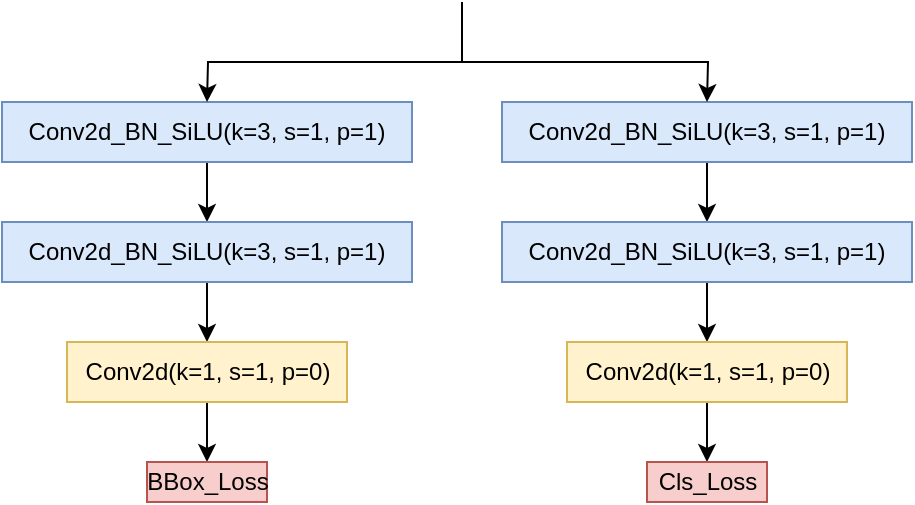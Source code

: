 <mxfile version="21.6.1" type="device">
  <diagram name="第 1 页" id="NDr2Wt75yoK7TmTYEIS4">
    <mxGraphModel dx="864" dy="516" grid="1" gridSize="10" guides="1" tooltips="1" connect="1" arrows="1" fold="1" page="1" pageScale="1" pageWidth="827" pageHeight="1169" math="1" shadow="0">
      <root>
        <mxCell id="0" />
        <mxCell id="1" parent="0" />
        <mxCell id="NzDsMOlTLsu4xsT1oQXy-13" style="edgeStyle=orthogonalEdgeStyle;rounded=0;orthogonalLoop=1;jettySize=auto;html=1;exitX=0.5;exitY=1;exitDx=0;exitDy=0;entryX=0.5;entryY=0;entryDx=0;entryDy=0;" parent="1" source="NzDsMOlTLsu4xsT1oQXy-1" target="NzDsMOlTLsu4xsT1oQXy-2" edge="1">
          <mxGeometry relative="1" as="geometry" />
        </mxCell>
        <mxCell id="NzDsMOlTLsu4xsT1oQXy-1" value="Conv2d_BN_SiLU(k=3, s=1, p=1)" style="rounded=0;whiteSpace=wrap;html=1;fillColor=#dae8fc;strokeColor=#6c8ebf;" parent="1" vertex="1">
          <mxGeometry x="220" y="220" width="205" height="30" as="geometry" />
        </mxCell>
        <mxCell id="NzDsMOlTLsu4xsT1oQXy-14" style="edgeStyle=orthogonalEdgeStyle;rounded=0;orthogonalLoop=1;jettySize=auto;html=1;exitX=0.5;exitY=1;exitDx=0;exitDy=0;entryX=0.5;entryY=0;entryDx=0;entryDy=0;" parent="1" source="NzDsMOlTLsu4xsT1oQXy-2" target="NzDsMOlTLsu4xsT1oQXy-3" edge="1">
          <mxGeometry relative="1" as="geometry" />
        </mxCell>
        <mxCell id="NzDsMOlTLsu4xsT1oQXy-2" value="Conv2d_BN_SiLU(k=3, s=1, p=1)" style="rounded=0;whiteSpace=wrap;html=1;fillColor=#dae8fc;strokeColor=#6c8ebf;" parent="1" vertex="1">
          <mxGeometry x="220" y="280" width="205" height="30" as="geometry" />
        </mxCell>
        <mxCell id="NzDsMOlTLsu4xsT1oQXy-19" value="" style="edgeStyle=orthogonalEdgeStyle;rounded=0;orthogonalLoop=1;jettySize=auto;html=1;" parent="1" source="NzDsMOlTLsu4xsT1oQXy-3" target="NzDsMOlTLsu4xsT1oQXy-17" edge="1">
          <mxGeometry relative="1" as="geometry" />
        </mxCell>
        <mxCell id="NzDsMOlTLsu4xsT1oQXy-3" value="Conv2d(k=1, s=1, p=0)" style="rounded=0;whiteSpace=wrap;html=1;fillColor=#fff2cc;strokeColor=#d6b656;" parent="1" vertex="1">
          <mxGeometry x="252.5" y="340" width="140" height="30" as="geometry" />
        </mxCell>
        <mxCell id="NzDsMOlTLsu4xsT1oQXy-15" style="edgeStyle=orthogonalEdgeStyle;rounded=0;orthogonalLoop=1;jettySize=auto;html=1;exitX=0.5;exitY=1;exitDx=0;exitDy=0;entryX=0.5;entryY=0;entryDx=0;entryDy=0;" parent="1" source="NzDsMOlTLsu4xsT1oQXy-4" target="NzDsMOlTLsu4xsT1oQXy-5" edge="1">
          <mxGeometry relative="1" as="geometry" />
        </mxCell>
        <mxCell id="NzDsMOlTLsu4xsT1oQXy-4" value="Conv2d_BN_SiLU(k=3, s=1, p=1)" style="rounded=0;whiteSpace=wrap;html=1;fillColor=#dae8fc;strokeColor=#6c8ebf;" parent="1" vertex="1">
          <mxGeometry x="470" y="220" width="205" height="30" as="geometry" />
        </mxCell>
        <mxCell id="NzDsMOlTLsu4xsT1oQXy-16" style="edgeStyle=orthogonalEdgeStyle;rounded=0;orthogonalLoop=1;jettySize=auto;html=1;exitX=0.5;exitY=1;exitDx=0;exitDy=0;entryX=0.5;entryY=0;entryDx=0;entryDy=0;" parent="1" source="NzDsMOlTLsu4xsT1oQXy-5" target="NzDsMOlTLsu4xsT1oQXy-11" edge="1">
          <mxGeometry relative="1" as="geometry" />
        </mxCell>
        <mxCell id="NzDsMOlTLsu4xsT1oQXy-5" value="Conv2d_BN_SiLU(k=3, s=1, p=1)" style="rounded=0;whiteSpace=wrap;html=1;fillColor=#dae8fc;strokeColor=#6c8ebf;" parent="1" vertex="1">
          <mxGeometry x="470" y="280" width="205" height="30" as="geometry" />
        </mxCell>
        <mxCell id="NzDsMOlTLsu4xsT1oQXy-9" value="" style="endArrow=classic;startArrow=classic;html=1;rounded=0;exitX=0.5;exitY=0;exitDx=0;exitDy=0;entryX=0.5;entryY=0;entryDx=0;entryDy=0;" parent="1" source="NzDsMOlTLsu4xsT1oQXy-1" target="NzDsMOlTLsu4xsT1oQXy-4" edge="1">
          <mxGeometry width="50" height="50" relative="1" as="geometry">
            <mxPoint x="450" y="290" as="sourcePoint" />
            <mxPoint x="500" y="240" as="targetPoint" />
            <Array as="points">
              <mxPoint x="323" y="200" />
              <mxPoint x="573" y="200" />
            </Array>
          </mxGeometry>
        </mxCell>
        <mxCell id="NzDsMOlTLsu4xsT1oQXy-10" value="" style="endArrow=none;html=1;rounded=0;" parent="1" edge="1">
          <mxGeometry width="50" height="50" relative="1" as="geometry">
            <mxPoint x="450" y="200" as="sourcePoint" />
            <mxPoint x="450" y="170" as="targetPoint" />
          </mxGeometry>
        </mxCell>
        <mxCell id="NzDsMOlTLsu4xsT1oQXy-20" value="" style="edgeStyle=orthogonalEdgeStyle;rounded=0;orthogonalLoop=1;jettySize=auto;html=1;" parent="1" source="NzDsMOlTLsu4xsT1oQXy-11" target="NzDsMOlTLsu4xsT1oQXy-18" edge="1">
          <mxGeometry relative="1" as="geometry" />
        </mxCell>
        <mxCell id="NzDsMOlTLsu4xsT1oQXy-11" value="Conv2d(k=1, s=1, p=0)" style="rounded=0;whiteSpace=wrap;html=1;fillColor=#fff2cc;strokeColor=#d6b656;" parent="1" vertex="1">
          <mxGeometry x="502.5" y="340" width="140" height="30" as="geometry" />
        </mxCell>
        <mxCell id="NzDsMOlTLsu4xsT1oQXy-17" value="BBox_Loss" style="rounded=0;whiteSpace=wrap;html=1;rotation=0;fillColor=#f8cecc;strokeColor=#b85450;" parent="1" vertex="1">
          <mxGeometry x="292.5" y="400" width="60" height="20" as="geometry" />
        </mxCell>
        <mxCell id="NzDsMOlTLsu4xsT1oQXy-18" value="Cls_Loss" style="rounded=0;whiteSpace=wrap;html=1;rotation=0;fillColor=#f8cecc;strokeColor=#b85450;" parent="1" vertex="1">
          <mxGeometry x="542.5" y="400" width="60" height="20" as="geometry" />
        </mxCell>
      </root>
    </mxGraphModel>
  </diagram>
</mxfile>
